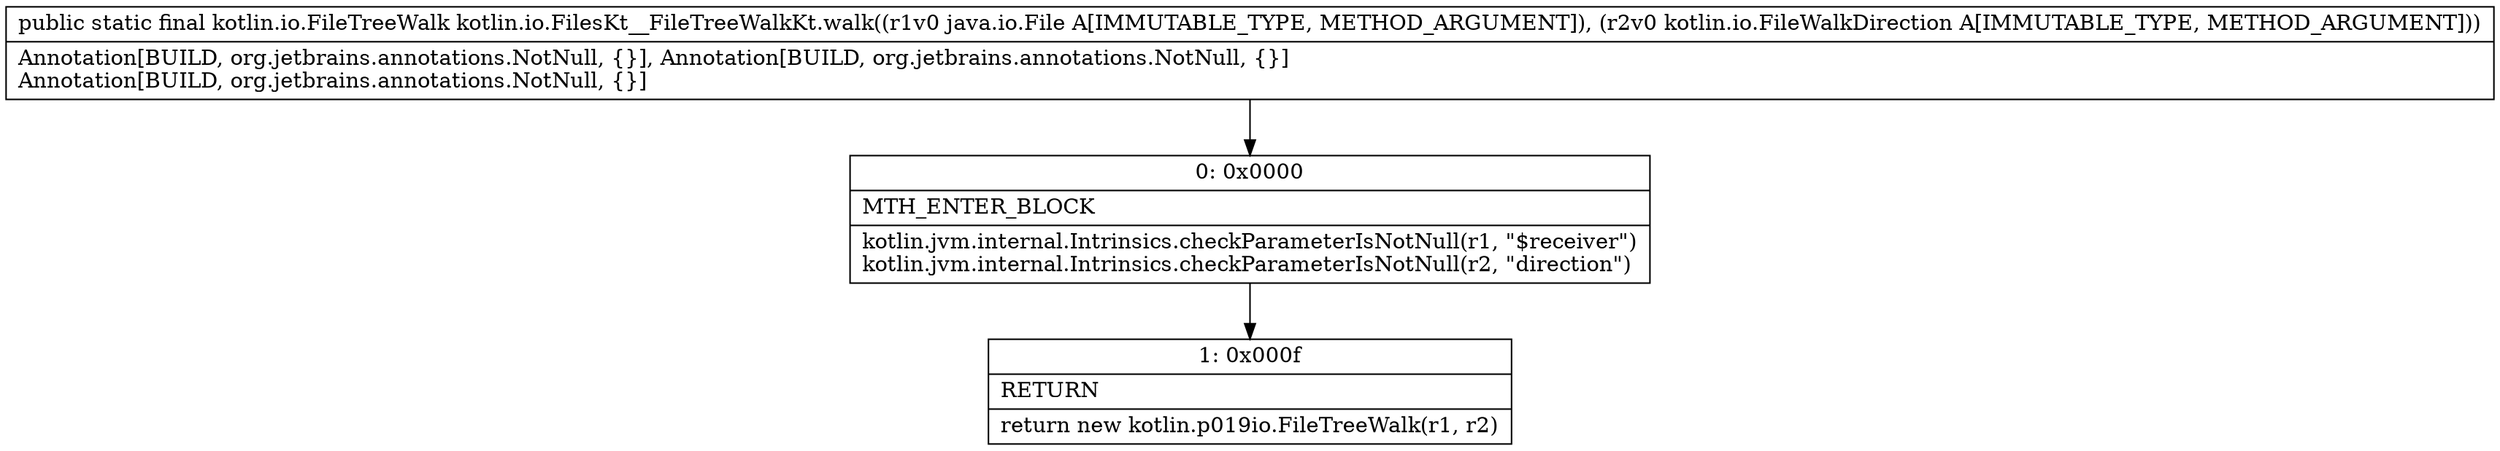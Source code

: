 digraph "CFG forkotlin.io.FilesKt__FileTreeWalkKt.walk(Ljava\/io\/File;Lkotlin\/io\/FileWalkDirection;)Lkotlin\/io\/FileTreeWalk;" {
Node_0 [shape=record,label="{0\:\ 0x0000|MTH_ENTER_BLOCK\l|kotlin.jvm.internal.Intrinsics.checkParameterIsNotNull(r1, \"$receiver\")\lkotlin.jvm.internal.Intrinsics.checkParameterIsNotNull(r2, \"direction\")\l}"];
Node_1 [shape=record,label="{1\:\ 0x000f|RETURN\l|return new kotlin.p019io.FileTreeWalk(r1, r2)\l}"];
MethodNode[shape=record,label="{public static final kotlin.io.FileTreeWalk kotlin.io.FilesKt__FileTreeWalkKt.walk((r1v0 java.io.File A[IMMUTABLE_TYPE, METHOD_ARGUMENT]), (r2v0 kotlin.io.FileWalkDirection A[IMMUTABLE_TYPE, METHOD_ARGUMENT]))  | Annotation[BUILD, org.jetbrains.annotations.NotNull, \{\}], Annotation[BUILD, org.jetbrains.annotations.NotNull, \{\}]\lAnnotation[BUILD, org.jetbrains.annotations.NotNull, \{\}]\l}"];
MethodNode -> Node_0;
Node_0 -> Node_1;
}

